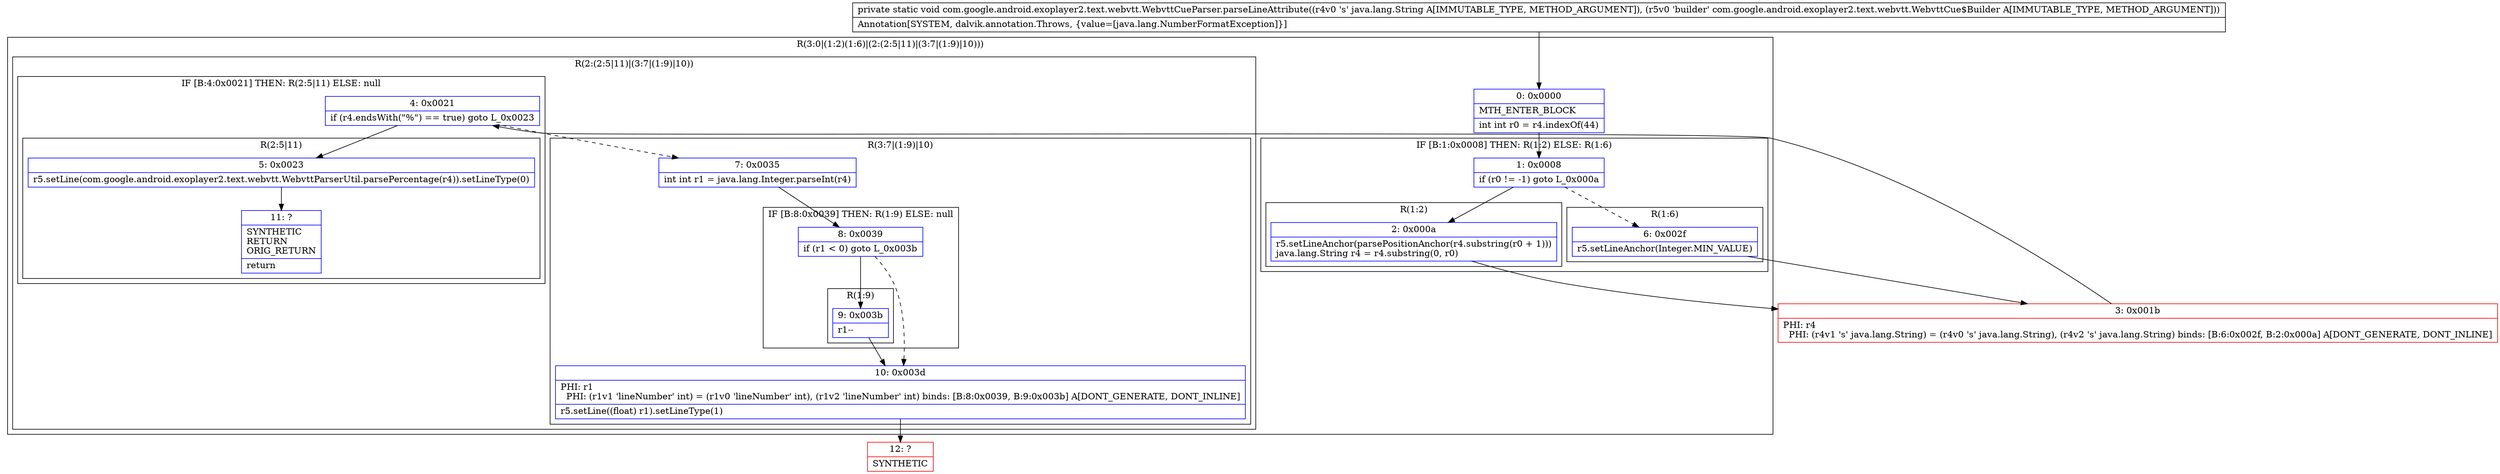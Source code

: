 digraph "CFG forcom.google.android.exoplayer2.text.webvtt.WebvttCueParser.parseLineAttribute(Ljava\/lang\/String;Lcom\/google\/android\/exoplayer2\/text\/webvtt\/WebvttCue$Builder;)V" {
subgraph cluster_Region_1478746752 {
label = "R(3:0|(1:2)(1:6)|(2:(2:5|11)|(3:7|(1:9)|10)))";
node [shape=record,color=blue];
Node_0 [shape=record,label="{0\:\ 0x0000|MTH_ENTER_BLOCK\l|int int r0 = r4.indexOf(44)\l}"];
subgraph cluster_IfRegion_288324987 {
label = "IF [B:1:0x0008] THEN: R(1:2) ELSE: R(1:6)";
node [shape=record,color=blue];
Node_1 [shape=record,label="{1\:\ 0x0008|if (r0 != \-1) goto L_0x000a\l}"];
subgraph cluster_Region_1991889142 {
label = "R(1:2)";
node [shape=record,color=blue];
Node_2 [shape=record,label="{2\:\ 0x000a|r5.setLineAnchor(parsePositionAnchor(r4.substring(r0 + 1)))\ljava.lang.String r4 = r4.substring(0, r0)\l}"];
}
subgraph cluster_Region_1393558114 {
label = "R(1:6)";
node [shape=record,color=blue];
Node_6 [shape=record,label="{6\:\ 0x002f|r5.setLineAnchor(Integer.MIN_VALUE)\l}"];
}
}
subgraph cluster_Region_5000621 {
label = "R(2:(2:5|11)|(3:7|(1:9)|10))";
node [shape=record,color=blue];
subgraph cluster_IfRegion_2059821093 {
label = "IF [B:4:0x0021] THEN: R(2:5|11) ELSE: null";
node [shape=record,color=blue];
Node_4 [shape=record,label="{4\:\ 0x0021|if (r4.endsWith(\"%\") == true) goto L_0x0023\l}"];
subgraph cluster_Region_1174452302 {
label = "R(2:5|11)";
node [shape=record,color=blue];
Node_5 [shape=record,label="{5\:\ 0x0023|r5.setLine(com.google.android.exoplayer2.text.webvtt.WebvttParserUtil.parsePercentage(r4)).setLineType(0)\l}"];
Node_11 [shape=record,label="{11\:\ ?|SYNTHETIC\lRETURN\lORIG_RETURN\l|return\l}"];
}
}
subgraph cluster_Region_703125030 {
label = "R(3:7|(1:9)|10)";
node [shape=record,color=blue];
Node_7 [shape=record,label="{7\:\ 0x0035|int int r1 = java.lang.Integer.parseInt(r4)\l}"];
subgraph cluster_IfRegion_70675060 {
label = "IF [B:8:0x0039] THEN: R(1:9) ELSE: null";
node [shape=record,color=blue];
Node_8 [shape=record,label="{8\:\ 0x0039|if (r1 \< 0) goto L_0x003b\l}"];
subgraph cluster_Region_1855460985 {
label = "R(1:9)";
node [shape=record,color=blue];
Node_9 [shape=record,label="{9\:\ 0x003b|r1\-\-\l}"];
}
}
Node_10 [shape=record,label="{10\:\ 0x003d|PHI: r1 \l  PHI: (r1v1 'lineNumber' int) = (r1v0 'lineNumber' int), (r1v2 'lineNumber' int) binds: [B:8:0x0039, B:9:0x003b] A[DONT_GENERATE, DONT_INLINE]\l|r5.setLine((float) r1).setLineType(1)\l}"];
}
}
}
Node_3 [shape=record,color=red,label="{3\:\ 0x001b|PHI: r4 \l  PHI: (r4v1 's' java.lang.String) = (r4v0 's' java.lang.String), (r4v2 's' java.lang.String) binds: [B:6:0x002f, B:2:0x000a] A[DONT_GENERATE, DONT_INLINE]\l}"];
Node_12 [shape=record,color=red,label="{12\:\ ?|SYNTHETIC\l}"];
MethodNode[shape=record,label="{private static void com.google.android.exoplayer2.text.webvtt.WebvttCueParser.parseLineAttribute((r4v0 's' java.lang.String A[IMMUTABLE_TYPE, METHOD_ARGUMENT]), (r5v0 'builder' com.google.android.exoplayer2.text.webvtt.WebvttCue$Builder A[IMMUTABLE_TYPE, METHOD_ARGUMENT]))  | Annotation[SYSTEM, dalvik.annotation.Throws, \{value=[java.lang.NumberFormatException]\}]\l}"];
MethodNode -> Node_0;
Node_0 -> Node_1;
Node_1 -> Node_2;
Node_1 -> Node_6[style=dashed];
Node_2 -> Node_3;
Node_6 -> Node_3;
Node_4 -> Node_5;
Node_4 -> Node_7[style=dashed];
Node_5 -> Node_11;
Node_7 -> Node_8;
Node_8 -> Node_9;
Node_8 -> Node_10[style=dashed];
Node_9 -> Node_10;
Node_10 -> Node_12;
Node_3 -> Node_4;
}

